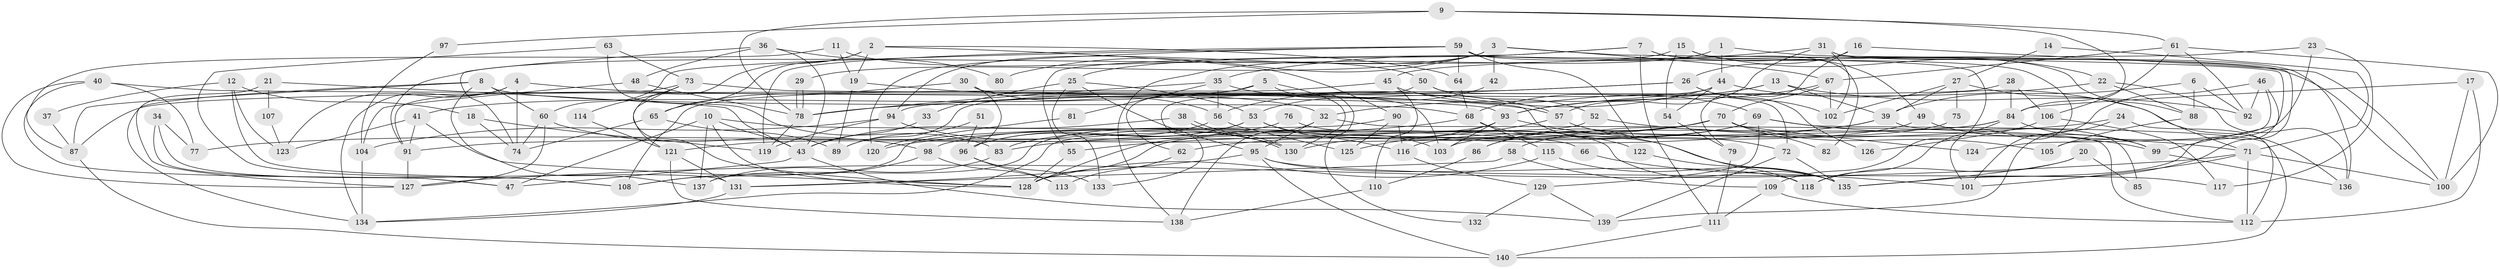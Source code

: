 // coarse degree distribution, {8: 0.07142857142857142, 10: 0.05357142857142857, 12: 0.017857142857142856, 9: 0.07142857142857142, 6: 0.05357142857142857, 11: 0.07142857142857142, 4: 0.17857142857142858, 7: 0.10714285714285714, 3: 0.07142857142857142, 13: 0.017857142857142856, 5: 0.125, 14: 0.03571428571428571, 2: 0.125}
// Generated by graph-tools (version 1.1) at 2025/51/03/04/25 22:51:12]
// undirected, 140 vertices, 280 edges
graph export_dot {
  node [color=gray90,style=filled];
  1;
  2;
  3;
  4;
  5;
  6;
  7;
  8;
  9;
  10;
  11;
  12;
  13;
  14;
  15;
  16;
  17;
  18;
  19;
  20;
  21;
  22;
  23;
  24;
  25;
  26;
  27;
  28;
  29;
  30;
  31;
  32;
  33;
  34;
  35;
  36;
  37;
  38;
  39;
  40;
  41;
  42;
  43;
  44;
  45;
  46;
  47;
  48;
  49;
  50;
  51;
  52;
  53;
  54;
  55;
  56;
  57;
  58;
  59;
  60;
  61;
  62;
  63;
  64;
  65;
  66;
  67;
  68;
  69;
  70;
  71;
  72;
  73;
  74;
  75;
  76;
  77;
  78;
  79;
  80;
  81;
  82;
  83;
  84;
  85;
  86;
  87;
  88;
  89;
  90;
  91;
  92;
  93;
  94;
  95;
  96;
  97;
  98;
  99;
  100;
  101;
  102;
  103;
  104;
  105;
  106;
  107;
  108;
  109;
  110;
  111;
  112;
  113;
  114;
  115;
  116;
  117;
  118;
  119;
  120;
  121;
  122;
  123;
  124;
  125;
  126;
  127;
  128;
  129;
  130;
  131;
  132;
  133;
  134;
  135;
  136;
  137;
  138;
  139;
  140;
  1 -- 100;
  1 -- 44;
  1 -- 138;
  2 -- 65;
  2 -- 90;
  2 -- 19;
  2 -- 64;
  2 -- 121;
  3 -- 94;
  3 -- 99;
  3 -- 29;
  3 -- 42;
  3 -- 67;
  3 -- 80;
  4 -- 57;
  4 -- 134;
  4 -- 74;
  4 -- 123;
  5 -- 130;
  5 -- 41;
  5 -- 62;
  5 -- 132;
  6 -- 39;
  6 -- 92;
  6 -- 88;
  7 -- 55;
  7 -- 111;
  7 -- 25;
  7 -- 82;
  7 -- 88;
  8 -- 60;
  8 -- 87;
  8 -- 68;
  8 -- 134;
  8 -- 137;
  9 -- 78;
  9 -- 61;
  9 -- 97;
  9 -- 106;
  10 -- 137;
  10 -- 47;
  10 -- 43;
  10 -- 66;
  10 -- 128;
  11 -- 87;
  11 -- 50;
  11 -- 19;
  12 -- 123;
  12 -- 18;
  12 -- 37;
  12 -- 108;
  13 -- 68;
  13 -- 32;
  13 -- 39;
  13 -- 92;
  14 -- 27;
  14 -- 71;
  15 -- 22;
  15 -- 91;
  15 -- 49;
  15 -- 54;
  16 -- 100;
  16 -- 26;
  16 -- 79;
  17 -- 112;
  17 -- 84;
  17 -- 100;
  18 -- 119;
  18 -- 74;
  19 -- 32;
  19 -- 89;
  20 -- 118;
  20 -- 135;
  20 -- 85;
  21 -- 127;
  21 -- 43;
  21 -- 107;
  22 -- 136;
  22 -- 88;
  22 -- 93;
  23 -- 45;
  23 -- 105;
  23 -- 117;
  24 -- 62;
  24 -- 112;
  24 -- 139;
  25 -- 95;
  25 -- 33;
  25 -- 53;
  25 -- 133;
  26 -- 94;
  26 -- 78;
  26 -- 102;
  26 -- 126;
  27 -- 102;
  27 -- 71;
  27 -- 39;
  27 -- 75;
  28 -- 106;
  28 -- 84;
  28 -- 87;
  29 -- 78;
  29 -- 78;
  30 -- 65;
  30 -- 96;
  30 -- 56;
  30 -- 103;
  31 -- 102;
  31 -- 35;
  31 -- 57;
  31 -- 135;
  31 -- 136;
  32 -- 138;
  32 -- 95;
  32 -- 112;
  33 -- 43;
  34 -- 77;
  34 -- 131;
  34 -- 47;
  35 -- 57;
  35 -- 56;
  35 -- 78;
  35 -- 81;
  36 -- 48;
  36 -- 74;
  36 -- 43;
  36 -- 80;
  37 -- 87;
  38 -- 43;
  38 -- 130;
  38 -- 130;
  39 -- 55;
  39 -- 58;
  39 -- 85;
  40 -- 93;
  40 -- 47;
  40 -- 77;
  40 -- 127;
  41 -- 91;
  41 -- 128;
  41 -- 123;
  42 -- 53;
  43 -- 47;
  43 -- 139;
  44 -- 56;
  44 -- 136;
  44 -- 54;
  44 -- 89;
  45 -- 108;
  45 -- 69;
  45 -- 110;
  46 -- 135;
  46 -- 92;
  46 -- 101;
  46 -- 124;
  48 -- 78;
  48 -- 104;
  49 -- 128;
  49 -- 99;
  50 -- 52;
  50 -- 72;
  50 -- 133;
  51 -- 96;
  51 -- 89;
  52 -- 71;
  52 -- 134;
  53 -- 83;
  53 -- 96;
  53 -- 103;
  53 -- 116;
  54 -- 79;
  55 -- 128;
  56 -- 96;
  56 -- 125;
  57 -- 72;
  57 -- 125;
  58 -- 131;
  58 -- 109;
  59 -- 64;
  59 -- 101;
  59 -- 60;
  59 -- 86;
  59 -- 109;
  59 -- 119;
  59 -- 120;
  60 -- 127;
  60 -- 74;
  60 -- 98;
  61 -- 67;
  61 -- 84;
  61 -- 92;
  61 -- 100;
  62 -- 113;
  63 -- 108;
  63 -- 73;
  63 -- 83;
  64 -- 68;
  65 -- 74;
  65 -- 89;
  66 -- 101;
  67 -- 93;
  67 -- 70;
  67 -- 102;
  68 -- 115;
  68 -- 120;
  68 -- 122;
  69 -- 98;
  69 -- 99;
  69 -- 128;
  69 -- 129;
  69 -- 140;
  70 -- 83;
  70 -- 77;
  70 -- 82;
  70 -- 86;
  70 -- 105;
  70 -- 124;
  71 -- 100;
  71 -- 112;
  71 -- 101;
  71 -- 127;
  72 -- 139;
  72 -- 135;
  73 -- 128;
  73 -- 118;
  73 -- 91;
  73 -- 114;
  75 -- 116;
  76 -- 121;
  76 -- 135;
  78 -- 119;
  79 -- 111;
  81 -- 120;
  83 -- 137;
  84 -- 91;
  84 -- 103;
  84 -- 99;
  84 -- 118;
  86 -- 110;
  87 -- 140;
  88 -- 105;
  90 -- 116;
  90 -- 125;
  90 -- 108;
  91 -- 127;
  93 -- 103;
  93 -- 130;
  93 -- 135;
  93 -- 137;
  94 -- 130;
  94 -- 119;
  94 -- 104;
  95 -- 140;
  95 -- 117;
  95 -- 118;
  95 -- 131;
  96 -- 133;
  96 -- 113;
  97 -- 104;
  98 -- 108;
  98 -- 113;
  99 -- 136;
  104 -- 134;
  106 -- 117;
  106 -- 126;
  107 -- 123;
  109 -- 111;
  109 -- 112;
  110 -- 138;
  111 -- 140;
  114 -- 121;
  115 -- 135;
  115 -- 128;
  116 -- 129;
  121 -- 138;
  121 -- 131;
  122 -- 135;
  129 -- 139;
  129 -- 132;
  131 -- 134;
}
